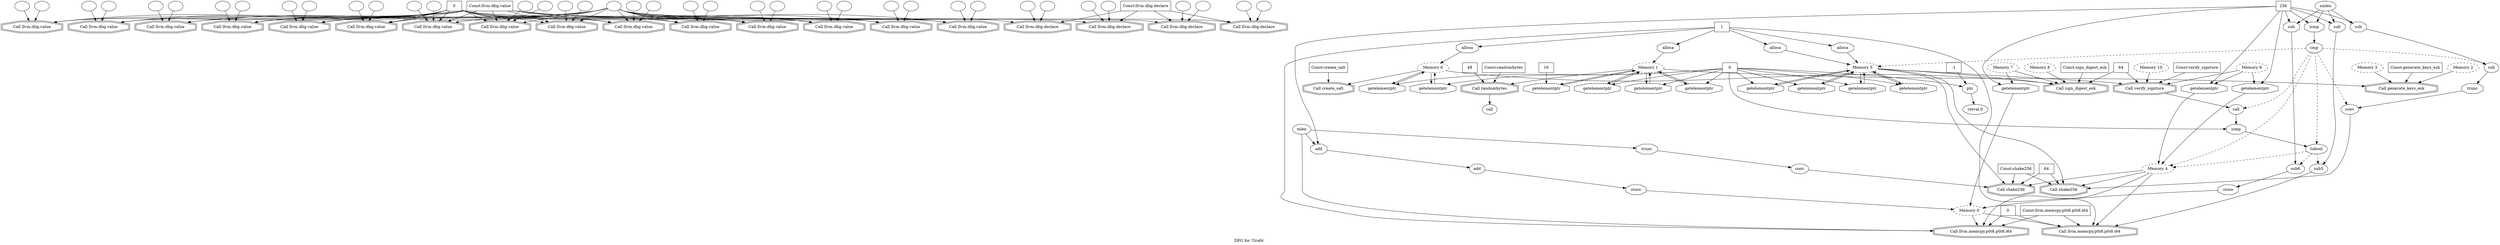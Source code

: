 digraph "DFG for 'Grafo'  "{
label="DFG for 'Grafo' ";
node_5[shape=box,style=solid,label="0"]
node_3[shape=doubleoctagon,style=solid,label="Call llvm.dbg.value"]
"node_5"->"node_3"
node_9[shape=doubleoctagon,style=solid,label="Call llvm.dbg.value"]
"node_5"->"node_9"
node_23[shape=doubleoctagon,style=solid,label="Call llvm.dbg.value"]
"node_5"->"node_23"
node_29[shape=doubleoctagon,style=solid,label="Call llvm.dbg.value"]
"node_5"->"node_29"
node_40[shape=doubleoctagon,style=solid,label="Call llvm.dbg.value"]
"node_5"->"node_40"
node_43[shape=doubleoctagon,style=solid,label="Call llvm.dbg.value"]
"node_5"->"node_43"
node_46[shape=doubleoctagon,style=solid,label="Call llvm.dbg.value"]
"node_5"->"node_46"
node_49[shape=doubleoctagon,style=solid,label="Call llvm.dbg.value"]
"node_5"->"node_49"
node_52[shape=doubleoctagon,style=solid,label="Call llvm.dbg.value"]
"node_5"->"node_52"
node_89[shape=doubleoctagon,style=solid,label="Call llvm.dbg.value"]
"node_5"->"node_89"
node_92[shape=doubleoctagon,style=solid,label="Call llvm.dbg.value"]
"node_5"->"node_92"
node_95[shape=doubleoctagon,style=solid,label="Call llvm.dbg.value"]
"node_5"->"node_95"
node_98[shape=doubleoctagon,style=solid,label="Call llvm.dbg.value"]
"node_5"->"node_98"
node_101[shape=doubleoctagon,style=solid,label="Call llvm.dbg.value"]
"node_5"->"node_101"
node_123[shape=doubleoctagon,style=solid,label="Call llvm.dbg.value"]
"node_5"->"node_123"
node_6[shape=ellipse,style=solid,label=""]
"node_6"->"node_3"
node_4[shape=ellipse,style=solid,label=""]
"node_4"->"node_3"
node_2[shape=box,style=solid,label="1"]
node_1[shape=octagon,style=solid,label="alloca"]
"node_2"->"node_1"
node_37[shape=octagon,style=solid,label="alloca"]
"node_2"->"node_37"
node_39[shape=octagon,style=solid,label="alloca"]
"node_2"->"node_39"
node_82[shape=doubleoctagon,style=solid,label="Call llvm.memcpy.p0i8.p0i8.i64"]
"node_2"->"node_82"
node_88[shape=octagon,style=solid,label="alloca"]
"node_2"->"node_88"
node_131[shape=doubleoctagon,style=solid,label="Call llvm.memcpy.p0i8.p0i8.i64"]
"node_2"->"node_131"
node_0[shape=ellipse,style=dashed,label="Memory 1"]
node_16[shape=octagon,style=solid,label="getelementptr"]
"node_0"->"node_16"
node_19[shape=doubleoctagon,style=solid,label="Call randombytes"]
"node_0"->"node_19"
node_22[shape=octagon,style=solid,label="getelementptr"]
"node_0"->"node_22"
node_26[shape=octagon,style=solid,label="getelementptr"]
"node_0"->"node_26"
node_27[shape=octagon,style=solid,label="getelementptr"]
"node_0"->"node_27"
node_32[shape=doubleoctagon,style=solid,label="Call generate_keys_esk"]
"node_0"->"node_32"
"node_1"->"node_0"
node_7[shape=ellipse,style=solid,label=""]
"node_7"->"node_3"
"node_7"->"node_9"
node_12[shape=doubleoctagon,style=solid,label="Call llvm.dbg.declare"]
"node_7"->"node_12"
"node_7"->"node_23"
"node_7"->"node_29"
"node_7"->"node_40"
"node_7"->"node_43"
"node_7"->"node_46"
"node_7"->"node_49"
"node_7"->"node_52"
node_55[shape=doubleoctagon,style=solid,label="Call llvm.dbg.declare"]
"node_7"->"node_55"
node_58[shape=doubleoctagon,style=solid,label="Call llvm.dbg.declare"]
"node_7"->"node_58"
"node_7"->"node_89"
"node_7"->"node_92"
"node_7"->"node_95"
"node_7"->"node_98"
"node_7"->"node_101"
node_104[shape=doubleoctagon,style=solid,label="Call llvm.dbg.declare"]
"node_7"->"node_104"
"node_7"->"node_123"
node_8[shape=box,style=solid,label="Const:llvm.dbg.value"]
"node_8"->"node_3"
"node_8"->"node_9"
"node_8"->"node_23"
"node_8"->"node_29"
"node_8"->"node_40"
"node_8"->"node_43"
"node_8"->"node_46"
"node_8"->"node_49"
"node_8"->"node_52"
"node_8"->"node_89"
"node_8"->"node_92"
"node_8"->"node_95"
"node_8"->"node_98"
"node_8"->"node_101"
"node_8"->"node_123"
node_10[shape=ellipse,style=solid,label=""]
"node_10"->"node_9"
node_11[shape=ellipse,style=solid,label=""]
"node_11"->"node_9"
node_13[shape=ellipse,style=solid,label=""]
"node_13"->"node_12"
node_14[shape=ellipse,style=solid,label=""]
"node_14"->"node_12"
node_15[shape=box,style=solid,label="Const:llvm.dbg.declare"]
"node_15"->"node_12"
"node_15"->"node_55"
"node_15"->"node_58"
"node_15"->"node_104"
"node_16"->"node_0"
node_17[shape=box,style=solid,label="0"]
"node_17"->"node_16"
"node_17"->"node_22"
"node_17"->"node_26"
node_64[shape=octagon,style=solid,label="getelementptr"]
"node_17"->"node_64"
node_69[shape=octagon,style=solid,label="getelementptr"]
"node_17"->"node_69"
node_72[shape=octagon,style=solid,label="getelementptr"]
"node_17"->"node_72"
node_73[shape=octagon,style=solid,label="getelementptr"]
"node_17"->"node_73"
node_116[shape=octagon,style=solid,label="getelementptr"]
"node_17"->"node_116"
node_118[shape=octagon,style=solid,label="getelementptr"]
"node_17"->"node_118"
node_127[shape=octagon,style=solid,label="icmp"]
"node_17"->"node_127"
node_136[shape=octagon,style=solid,label="phi"]
"node_17"->"node_136"
node_18[shape=ellipse,style=solid,label="call"]
"node_19"->"node_18"
node_20[shape=box,style=solid,label="48"]
"node_20"->"node_19"
node_21[shape=box,style=solid,label="Const:randombytes"]
"node_21"->"node_19"
"node_22"->"node_0"
node_24[shape=ellipse,style=solid,label=""]
"node_24"->"node_23"
node_25[shape=ellipse,style=solid,label=""]
"node_25"->"node_23"
"node_26"->"node_0"
"node_27"->"node_0"
node_28[shape=box,style=solid,label="16"]
"node_28"->"node_27"
node_30[shape=ellipse,style=solid,label=""]
"node_30"->"node_29"
node_31[shape=ellipse,style=solid,label=""]
"node_31"->"node_29"
node_33[shape=ellipse,style=dashed,label="Memory 2"]
"node_33"->"node_32"
node_34[shape=ellipse,style=dashed,label="Memory 3"]
"node_34"->"node_32"
node_35[shape=box,style=solid,label="Const:generate_keys_esk"]
"node_35"->"node_32"
node_36[shape=ellipse,style=dashed,label="Memory 5"]
"node_36"->"node_64"
node_65[shape=doubleoctagon,style=solid,label="Call shake256"]
"node_36"->"node_65"
"node_36"->"node_72"
node_74[shape=doubleoctagon,style=solid,label="Call sign_digest_esk"]
"node_36"->"node_74"
"node_36"->"node_116"
node_117[shape=doubleoctagon,style=solid,label="Call shake256"]
"node_36"->"node_117"
"node_36"->"node_118"
node_120[shape=doubleoctagon,style=solid,label="Call verify_signture"]
"node_36"->"node_120"
"node_37"->"node_36"
node_38[shape=ellipse,style=dashed,label="Memory 6"]
"node_38"->"node_69"
node_70[shape=doubleoctagon,style=solid,label="Call create_salt"]
"node_38"->"node_70"
"node_38"->"node_73"
"node_38"->"node_74"
"node_39"->"node_38"
node_41[shape=ellipse,style=solid,label=""]
"node_41"->"node_40"
node_42[shape=ellipse,style=solid,label=""]
"node_42"->"node_40"
node_44[shape=ellipse,style=solid,label=""]
"node_44"->"node_43"
node_45[shape=ellipse,style=solid,label=""]
"node_45"->"node_43"
node_47[shape=ellipse,style=solid,label=""]
"node_47"->"node_46"
node_48[shape=ellipse,style=solid,label=""]
"node_48"->"node_46"
node_50[shape=ellipse,style=solid,label=""]
"node_50"->"node_49"
node_51[shape=ellipse,style=solid,label=""]
"node_51"->"node_49"
node_53[shape=ellipse,style=solid,label=""]
"node_53"->"node_52"
node_54[shape=ellipse,style=solid,label=""]
"node_54"->"node_52"
node_56[shape=ellipse,style=solid,label=""]
"node_56"->"node_55"
node_57[shape=ellipse,style=solid,label=""]
"node_57"->"node_55"
node_59[shape=ellipse,style=solid,label=""]
"node_59"->"node_58"
node_60[shape=ellipse,style=solid,label=""]
"node_60"->"node_58"
node_61[shape=ellipse,style=solid,label="conv"]
"node_61"->"node_65"
node_62[shape=octagon,style=solid,label="trunc"]
"node_62"->"node_61"
node_63[shape=ellipse,style=solid,label="mlen"]
"node_63"->"node_62"
"node_63"->"node_82"
node_86[shape=octagon,style=solid,label="add"]
"node_63"->"node_86"
"node_64"->"node_36"
node_66[shape=ellipse,style=dashed,label="Memory 4"]
"node_66"->"node_65"
"node_66"->"node_82"
"node_66"->"node_117"
"node_66"->"node_131"
node_67[shape=box,style=solid,label="64"]
"node_67"->"node_65"
"node_67"->"node_117"
node_68[shape=box,style=solid,label="Const:shake256"]
"node_68"->"node_65"
"node_68"->"node_117"
"node_69"->"node_38"
node_71[shape=box,style=solid,label="Const:create_salt"]
"node_71"->"node_70"
"node_72"->"node_36"
"node_73"->"node_38"
node_75[shape=ellipse,style=dashed,label="Memory 7"]
"node_75"->"node_74"
node_80[shape=octagon,style=solid,label="getelementptr"]
"node_75"->"node_80"
node_76[shape=box,style=solid,label="64"]
"node_76"->"node_74"
"node_76"->"node_120"
node_77[shape=ellipse,style=dashed,label="Memory 8"]
"node_77"->"node_74"
node_78[shape=box,style=solid,label="Const:sign_digest_esk"]
"node_78"->"node_74"
node_79[shape=ellipse,style=dashed,label="Memory 0"]
"node_79"->"node_82"
"node_79"->"node_131"
"node_80"->"node_79"
node_81[shape=box,style=solid,label="256"]
"node_81"->"node_80"
"node_81"->"node_86"
node_108[shape=octagon,style=solid,label="icmp"]
"node_81"->"node_108"
node_110[shape=octagon,style=solid,label="getelementptr"]
"node_81"->"node_110"
node_113[shape=octagon,style=solid,label="sub"]
"node_81"->"node_113"
node_128[shape=octagon,style=solid,label="getelementptr"]
"node_81"->"node_128"
node_130[shape=octagon,style=solid,label="sub"]
"node_81"->"node_130"
node_133[shape=octagon,style=solid,label="sub"]
"node_81"->"node_133"
node_83[shape=box,style=solid,label="0"]
"node_83"->"node_82"
"node_83"->"node_131"
node_84[shape=box,style=solid,label="Const:llvm.memcpy.p0i8.p0i8.i64"]
"node_84"->"node_82"
"node_84"->"node_131"
node_85[shape=ellipse,style=solid,label="add"]
node_87[shape=octagon,style=solid,label="store"]
"node_85"->"node_87"
"node_86"->"node_85"
"node_87"->"node_79"
"node_88"->"node_36"
node_90[shape=ellipse,style=solid,label=""]
"node_90"->"node_89"
node_91[shape=ellipse,style=solid,label=""]
"node_91"->"node_89"
node_93[shape=ellipse,style=solid,label=""]
"node_93"->"node_92"
node_94[shape=ellipse,style=solid,label=""]
"node_94"->"node_92"
node_96[shape=ellipse,style=solid,label=""]
"node_96"->"node_95"
node_97[shape=ellipse,style=solid,label=""]
"node_97"->"node_95"
node_99[shape=ellipse,style=solid,label=""]
"node_99"->"node_98"
node_100[shape=ellipse,style=solid,label=""]
"node_100"->"node_98"
node_102[shape=ellipse,style=solid,label=""]
"node_102"->"node_101"
node_103[shape=ellipse,style=solid,label=""]
"node_103"->"node_101"
node_105[shape=ellipse,style=solid,label=""]
"node_105"->"node_104"
node_106[shape=ellipse,style=solid,label=""]
"node_106"->"node_104"
node_107[shape=ellipse,style=solid,label="cmp"]
"node_107"->"node_36" [style=dashed]
"node_107"->"node_66" [style=dashed]
node_112[shape=ellipse,style=solid,label="sub"]
"node_107"->"node_112" [style=dashed]
node_114[shape=ellipse,style=solid,label="conv"]
"node_107"->"node_114" [style=dashed]
node_119[shape=ellipse,style=solid,label="call"]
"node_107"->"node_119" [style=dashed]
node_126[shape=ellipse,style=solid,label="tobool"]
"node_107"->"node_126" [style=dashed]
"node_108"->"node_107"
node_109[shape=ellipse,style=solid,label="smlen"]
"node_109"->"node_108"
"node_109"->"node_113"
"node_109"->"node_130"
"node_109"->"node_133"
"node_110"->"node_66"
node_111[shape=ellipse,style=dashed,label="Memory 9"]
"node_111"->"node_110"
"node_111"->"node_120"
"node_111"->"node_128"
node_115[shape=octagon,style=solid,label="trunc"]
"node_112"->"node_115"
"node_113"->"node_112"
"node_114"->"node_117"
"node_115"->"node_114"
"node_116"->"node_36"
"node_118"->"node_36"
"node_119"->"node_127"
"node_120"->"node_119"
node_121[shape=ellipse,style=dashed,label="Memory 10"]
"node_121"->"node_120"
node_122[shape=box,style=solid,label="Const:verify_signture"]
"node_122"->"node_120"
node_124[shape=ellipse,style=solid,label=""]
"node_124"->"node_123"
node_125[shape=ellipse,style=solid,label=""]
"node_125"->"node_123"
"node_126"->"node_66" [style=dashed]
node_129[shape=ellipse,style=solid,label="sub5"]
"node_126"->"node_129" [style=dashed]
node_132[shape=ellipse,style=solid,label="sub6"]
"node_126"->"node_132" [style=dashed]
"node_127"->"node_126"
"node_128"->"node_66"
"node_129"->"node_131"
"node_130"->"node_129"
node_134[shape=octagon,style=solid,label="store"]
"node_132"->"node_134"
"node_133"->"node_132"
"node_134"->"node_79"
node_135[shape=ellipse,style=solid,label="retval.0"]
"node_136"->"node_135"
node_137[shape=box,style=solid,label="-1"]
"node_137"->"node_136"
}

